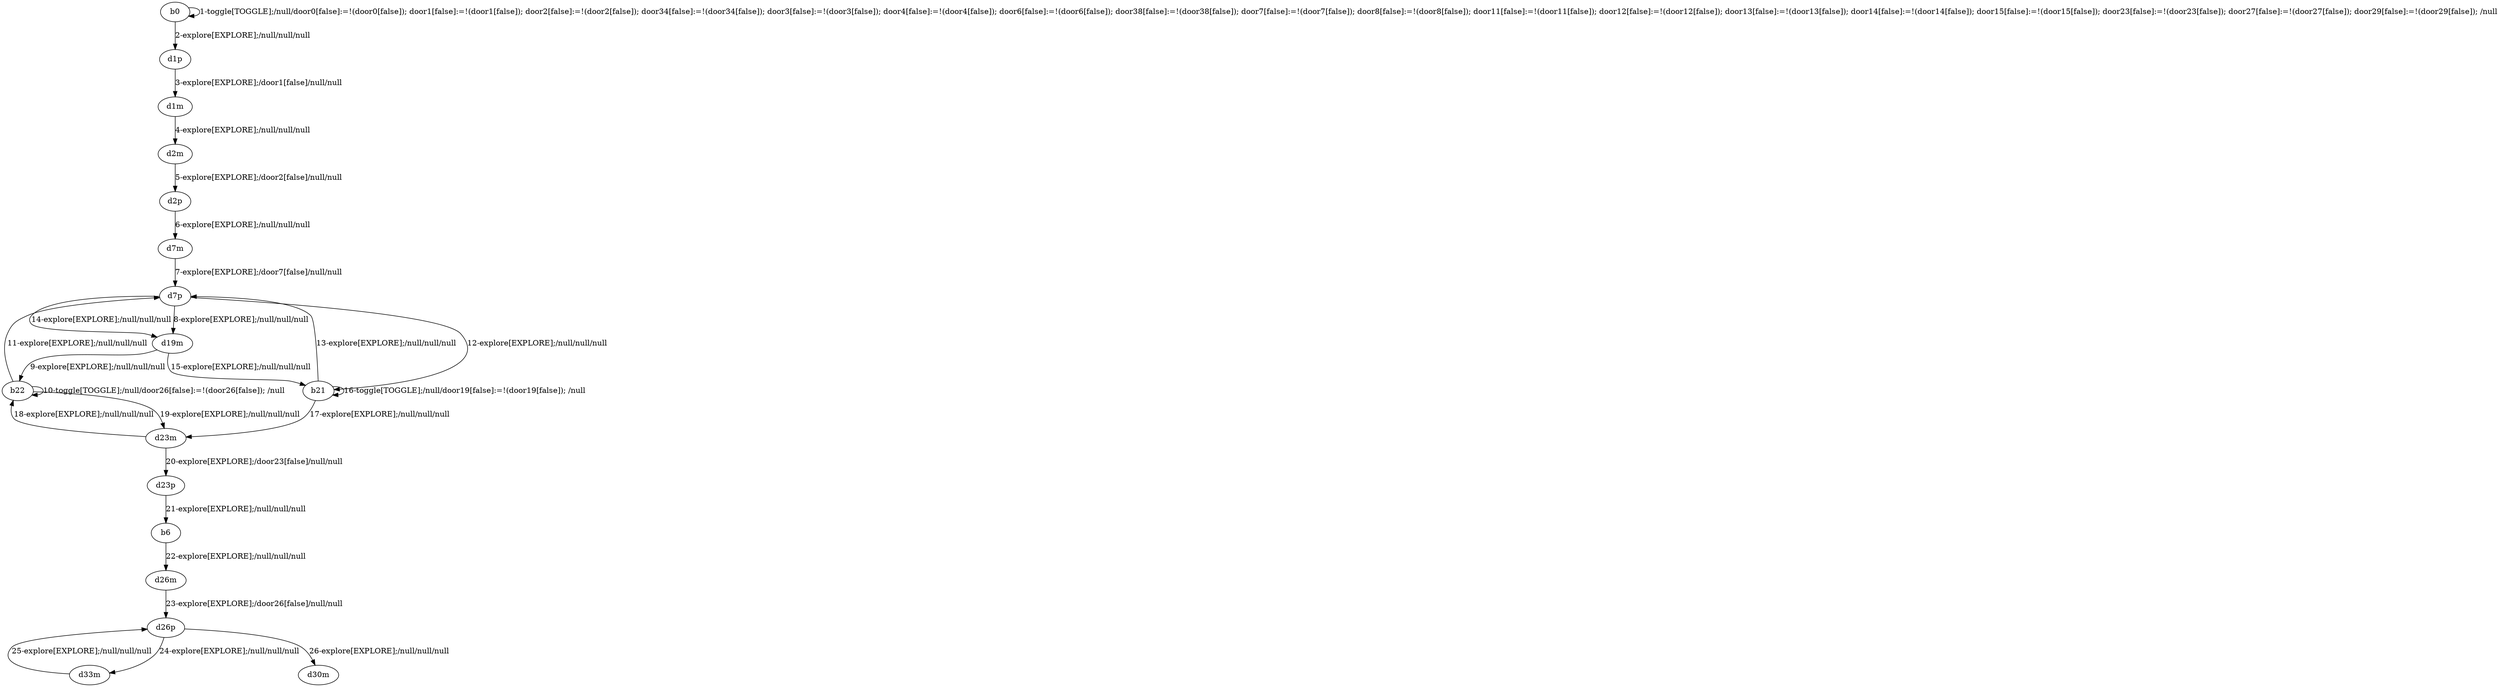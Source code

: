 # Total number of goals covered by this test: 1
# d26p --> d30m

digraph g {
"b0" -> "b0" [label = "1-toggle[TOGGLE];/null/door0[false]:=!(door0[false]); door1[false]:=!(door1[false]); door2[false]:=!(door2[false]); door34[false]:=!(door34[false]); door3[false]:=!(door3[false]); door4[false]:=!(door4[false]); door6[false]:=!(door6[false]); door38[false]:=!(door38[false]); door7[false]:=!(door7[false]); door8[false]:=!(door8[false]); door11[false]:=!(door11[false]); door12[false]:=!(door12[false]); door13[false]:=!(door13[false]); door14[false]:=!(door14[false]); door15[false]:=!(door15[false]); door23[false]:=!(door23[false]); door27[false]:=!(door27[false]); door29[false]:=!(door29[false]); /null"];
"b0" -> "d1p" [label = "2-explore[EXPLORE];/null/null/null"];
"d1p" -> "d1m" [label = "3-explore[EXPLORE];/door1[false]/null/null"];
"d1m" -> "d2m" [label = "4-explore[EXPLORE];/null/null/null"];
"d2m" -> "d2p" [label = "5-explore[EXPLORE];/door2[false]/null/null"];
"d2p" -> "d7m" [label = "6-explore[EXPLORE];/null/null/null"];
"d7m" -> "d7p" [label = "7-explore[EXPLORE];/door7[false]/null/null"];
"d7p" -> "d19m" [label = "8-explore[EXPLORE];/null/null/null"];
"d19m" -> "b22" [label = "9-explore[EXPLORE];/null/null/null"];
"b22" -> "b22" [label = "10-toggle[TOGGLE];/null/door26[false]:=!(door26[false]); /null"];
"b22" -> "d7p" [label = "11-explore[EXPLORE];/null/null/null"];
"d7p" -> "b21" [label = "12-explore[EXPLORE];/null/null/null"];
"b21" -> "d7p" [label = "13-explore[EXPLORE];/null/null/null"];
"d7p" -> "d19m" [label = "14-explore[EXPLORE];/null/null/null"];
"d19m" -> "b21" [label = "15-explore[EXPLORE];/null/null/null"];
"b21" -> "b21" [label = "16-toggle[TOGGLE];/null/door19[false]:=!(door19[false]); /null"];
"b21" -> "d23m" [label = "17-explore[EXPLORE];/null/null/null"];
"d23m" -> "b22" [label = "18-explore[EXPLORE];/null/null/null"];
"b22" -> "d23m" [label = "19-explore[EXPLORE];/null/null/null"];
"d23m" -> "d23p" [label = "20-explore[EXPLORE];/door23[false]/null/null"];
"d23p" -> "b6" [label = "21-explore[EXPLORE];/null/null/null"];
"b6" -> "d26m" [label = "22-explore[EXPLORE];/null/null/null"];
"d26m" -> "d26p" [label = "23-explore[EXPLORE];/door26[false]/null/null"];
"d26p" -> "d33m" [label = "24-explore[EXPLORE];/null/null/null"];
"d33m" -> "d26p" [label = "25-explore[EXPLORE];/null/null/null"];
"d26p" -> "d30m" [label = "26-explore[EXPLORE];/null/null/null"];
}